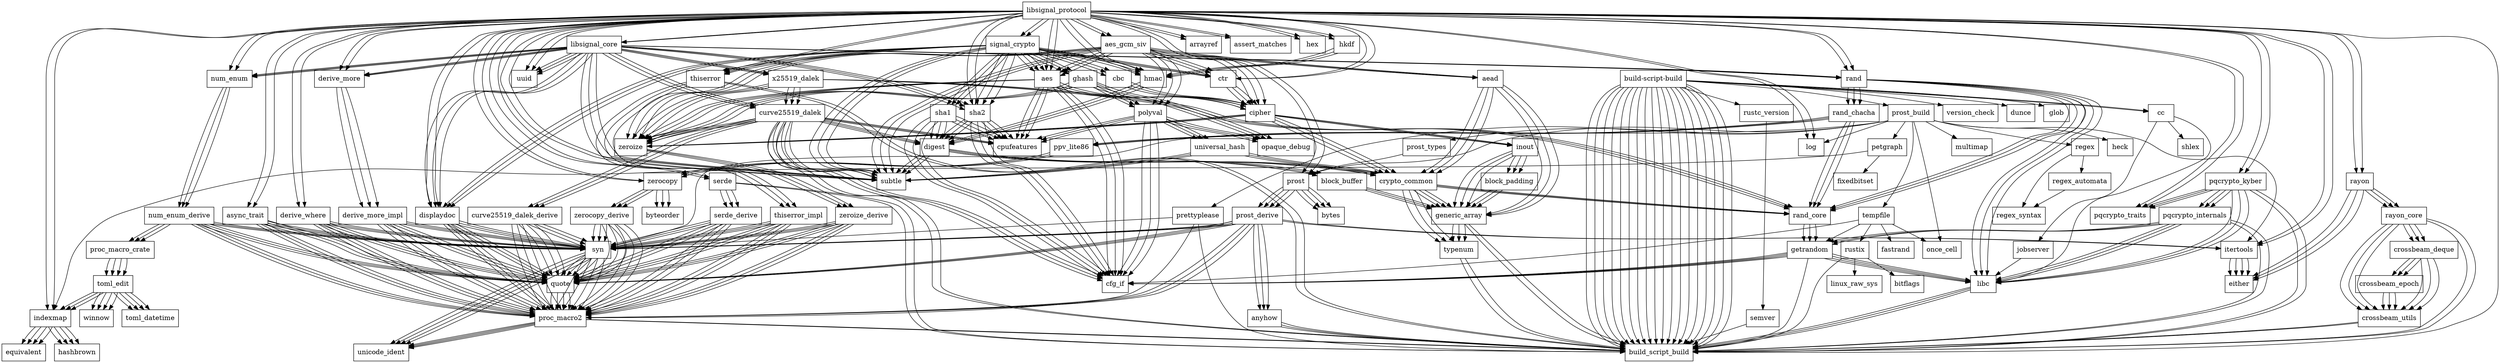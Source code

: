 digraph dependencies {
  node [shape=box];
  "aead" -> "crypto_common";
  "aead" -> "generic_array";
  "aead" -> "crypto_common";
  "aead" -> "crypto_common";
  "aead" -> "generic_array";
  "aead" -> "generic_array";
  "aes" -> "cfg_if";
  "aes" -> "cipher";
  "aes" -> "cpufeatures";
  "aes" -> "zeroize";
  "aes" -> "cfg_if";
  "aes" -> "cfg_if";
  "aes" -> "cipher";
  "aes" -> "cipher";
  "aes" -> "cpufeatures";
  "aes" -> "cpufeatures";
  "aes" -> "zeroize";
  "aes" -> "zeroize";
  "aes_gcm_siv" -> "aead";
  "aes_gcm_siv" -> "aes";
  "aes_gcm_siv" -> "cipher";
  "aes_gcm_siv" -> "ctr";
  "aes_gcm_siv" -> "polyval";
  "aes_gcm_siv" -> "subtle";
  "aes_gcm_siv" -> "zeroize";
  "aes_gcm_siv" -> "aead";
  "aes_gcm_siv" -> "aead";
  "aes_gcm_siv" -> "aes";
  "aes_gcm_siv" -> "aes";
  "aes_gcm_siv" -> "cipher";
  "aes_gcm_siv" -> "cipher";
  "aes_gcm_siv" -> "ctr";
  "aes_gcm_siv" -> "ctr";
  "aes_gcm_siv" -> "polyval";
  "aes_gcm_siv" -> "polyval";
  "aes_gcm_siv" -> "subtle";
  "aes_gcm_siv" -> "subtle";
  "aes_gcm_siv" -> "zeroize";
  "aes_gcm_siv" -> "zeroize";
  "anyhow" -> "build_script_build";
  "anyhow" -> "build_script_build";
  "anyhow" -> "build_script_build";
  "build-script-build" -> "build_script_build";
  "async_trait" -> "proc_macro2";
  "async_trait" -> "quote";
  "async_trait" -> "syn";
  "async_trait" -> "proc_macro2";
  "async_trait" -> "proc_macro2";
  "async_trait" -> "quote";
  "async_trait" -> "quote";
  "async_trait" -> "syn";
  "async_trait" -> "syn";
  "block_buffer" -> "generic_array";
  "block_buffer" -> "generic_array";
  "block_buffer" -> "generic_array";
  "block_padding" -> "generic_array";
  "block_padding" -> "generic_array";
  "block_padding" -> "generic_array";
  "cbc" -> "cipher";
  "cbc" -> "cipher";
  "cbc" -> "cipher";
  "cc" -> "jobserver";
  "cc" -> "libc";
  "cc" -> "shlex";
  "cipher" -> "crypto_common";
  "cipher" -> "inout";
  "cipher" -> "zeroize";
  "cipher" -> "crypto_common";
  "cipher" -> "crypto_common";
  "cipher" -> "inout";
  "cipher" -> "inout";
  "cipher" -> "zeroize";
  "cipher" -> "zeroize";
  "crossbeam_deque" -> "crossbeam_epoch";
  "crossbeam_deque" -> "crossbeam_utils";
  "crossbeam_deque" -> "crossbeam_epoch";
  "crossbeam_deque" -> "crossbeam_epoch";
  "crossbeam_deque" -> "crossbeam_utils";
  "crossbeam_deque" -> "crossbeam_utils";
  "crossbeam_epoch" -> "crossbeam_utils";
  "crossbeam_epoch" -> "crossbeam_utils";
  "crossbeam_epoch" -> "crossbeam_utils";
  "crossbeam_utils" -> "build_script_build";
  "crossbeam_utils" -> "build_script_build";
  "build-script-build" -> "build_script_build";
  "crypto_common" -> "generic_array";
  "crypto_common" -> "rand_core";
  "crypto_common" -> "typenum";
  "crypto_common" -> "generic_array";
  "crypto_common" -> "generic_array";
  "crypto_common" -> "rand_core";
  "crypto_common" -> "rand_core";
  "crypto_common" -> "typenum";
  "crypto_common" -> "typenum";
  "ctr" -> "cipher";
  "ctr" -> "cipher";
  "ctr" -> "cipher";
  "curve25519_dalek" -> "cfg_if";
  "curve25519_dalek" -> "cpufeatures";
  "curve25519_dalek" -> "build_script_build";
  "curve25519_dalek" -> "curve25519_dalek_derive";
  "curve25519_dalek" -> "digest";
  "curve25519_dalek" -> "subtle";
  "curve25519_dalek" -> "zeroize";
  "curve25519_dalek" -> "cfg_if";
  "curve25519_dalek" -> "cfg_if";
  "curve25519_dalek" -> "cpufeatures";
  "curve25519_dalek" -> "cpufeatures";
  "curve25519_dalek" -> "build_script_build";
  "curve25519_dalek" -> "curve25519_dalek_derive";
  "curve25519_dalek" -> "curve25519_dalek_derive";
  "curve25519_dalek" -> "digest";
  "curve25519_dalek" -> "digest";
  "curve25519_dalek" -> "subtle";
  "curve25519_dalek" -> "subtle";
  "curve25519_dalek" -> "zeroize";
  "curve25519_dalek" -> "zeroize";
  "build-script-build" -> "rustc_version";
  "build-script-build" -> "build_script_build";
  "curve25519_dalek_derive" -> "proc_macro2";
  "curve25519_dalek_derive" -> "quote";
  "curve25519_dalek_derive" -> "syn";
  "curve25519_dalek_derive" -> "proc_macro2";
  "curve25519_dalek_derive" -> "proc_macro2";
  "curve25519_dalek_derive" -> "quote";
  "curve25519_dalek_derive" -> "quote";
  "curve25519_dalek_derive" -> "syn";
  "curve25519_dalek_derive" -> "syn";
  "derive_where" -> "proc_macro2";
  "derive_where" -> "quote";
  "derive_where" -> "syn";
  "derive_where" -> "proc_macro2";
  "derive_where" -> "proc_macro2";
  "derive_where" -> "quote";
  "derive_where" -> "quote";
  "derive_where" -> "syn";
  "derive_where" -> "syn";
  "derive_more" -> "derive_more_impl";
  "derive_more" -> "derive_more_impl";
  "derive_more" -> "derive_more_impl";
  "derive_more_impl" -> "proc_macro2";
  "derive_more_impl" -> "quote";
  "derive_more_impl" -> "syn";
  "derive_more_impl" -> "proc_macro2";
  "derive_more_impl" -> "proc_macro2";
  "derive_more_impl" -> "quote";
  "derive_more_impl" -> "quote";
  "derive_more_impl" -> "syn";
  "derive_more_impl" -> "syn";
  "digest" -> "block_buffer";
  "digest" -> "crypto_common";
  "digest" -> "subtle";
  "digest" -> "block_buffer";
  "digest" -> "block_buffer";
  "digest" -> "crypto_common";
  "digest" -> "crypto_common";
  "digest" -> "subtle";
  "digest" -> "subtle";
  "displaydoc" -> "proc_macro2";
  "displaydoc" -> "quote";
  "displaydoc" -> "syn";
  "displaydoc" -> "proc_macro2";
  "displaydoc" -> "proc_macro2";
  "displaydoc" -> "quote";
  "displaydoc" -> "quote";
  "displaydoc" -> "syn";
  "displaydoc" -> "syn";
  "generic_array" -> "build_script_build";
  "generic_array" -> "typenum";
  "generic_array" -> "build_script_build";
  "generic_array" -> "typenum";
  "generic_array" -> "typenum";
  "build-script-build" -> "version_check";
  "build-script-build" -> "build_script_build";
  "getrandom" -> "cfg_if";
  "getrandom" -> "libc";
  "getrandom" -> "cfg_if";
  "getrandom" -> "cfg_if";
  "getrandom" -> "libc";
  "getrandom" -> "libc";
  "getrandom" -> "cfg_if";
  "getrandom" -> "build_script_build";
  "getrandom" -> "libc";
  "build-script-build" -> "build_script_build";
  "ghash" -> "opaque_debug";
  "ghash" -> "polyval";
  "ghash" -> "zeroize";
  "ghash" -> "opaque_debug";
  "ghash" -> "opaque_debug";
  "ghash" -> "polyval";
  "ghash" -> "polyval";
  "ghash" -> "zeroize";
  "ghash" -> "zeroize";
  "hkdf" -> "hmac";
  "hkdf" -> "hmac";
  "hkdf" -> "hmac";
  "hmac" -> "digest";
  "hmac" -> "digest";
  "hmac" -> "digest";
  "indexmap" -> "equivalent";
  "indexmap" -> "hashbrown";
  "indexmap" -> "equivalent";
  "indexmap" -> "hashbrown";
  "indexmap" -> "equivalent";
  "indexmap" -> "equivalent";
  "indexmap" -> "hashbrown";
  "indexmap" -> "hashbrown";
  "inout" -> "block_padding";
  "inout" -> "generic_array";
  "inout" -> "block_padding";
  "inout" -> "block_padding";
  "inout" -> "generic_array";
  "inout" -> "generic_array";
  "itertools" -> "either";
  "itertools" -> "either";
  "itertools" -> "either";
  "itertools" -> "either";
  "jobserver" -> "libc";
  "libc" -> "build_script_build";
  "libc" -> "build_script_build";
  "libc" -> "build_script_build";
  "build-script-build" -> "build_script_build";
  "libsignal_core" -> "curve25519_dalek";
  "libsignal_core" -> "derive_more";
  "libsignal_core" -> "displaydoc";
  "libsignal_core" -> "num_enum";
  "libsignal_core" -> "rand";
  "libsignal_core" -> "sha2";
  "libsignal_core" -> "subtle";
  "libsignal_core" -> "uuid";
  "libsignal_core" -> "x25519_dalek";
  "libsignal_core" -> "curve25519_dalek";
  "libsignal_core" -> "curve25519_dalek";
  "libsignal_core" -> "derive_more";
  "libsignal_core" -> "derive_more";
  "libsignal_core" -> "displaydoc";
  "libsignal_core" -> "displaydoc";
  "libsignal_core" -> "num_enum";
  "libsignal_core" -> "num_enum";
  "libsignal_core" -> "rand";
  "libsignal_core" -> "rand";
  "libsignal_core" -> "sha2";
  "libsignal_core" -> "sha2";
  "libsignal_core" -> "subtle";
  "libsignal_core" -> "subtle";
  "libsignal_core" -> "uuid";
  "libsignal_core" -> "uuid";
  "libsignal_core" -> "x25519_dalek";
  "libsignal_core" -> "x25519_dalek";
  "libsignal_protocol" -> "aes";
  "libsignal_protocol" -> "aes";
  "libsignal_protocol" -> "aes_gcm_siv";
  "libsignal_protocol" -> "aes_gcm_siv";
  "libsignal_protocol" -> "arrayref";
  "libsignal_protocol" -> "arrayref";
  "libsignal_protocol" -> "assert_matches";
  "libsignal_protocol" -> "assert_matches";
  "libsignal_protocol" -> "async_trait";
  "libsignal_protocol" -> "async_trait";
  "libsignal_protocol" -> "ctr";
  "libsignal_protocol" -> "ctr";
  "libsignal_protocol" -> "derive_where";
  "libsignal_protocol" -> "derive_where";
  "libsignal_protocol" -> "derive_more";
  "libsignal_protocol" -> "derive_more";
  "libsignal_protocol" -> "displaydoc";
  "libsignal_protocol" -> "displaydoc";
  "libsignal_protocol" -> "hex";
  "libsignal_protocol" -> "hex";
  "libsignal_protocol" -> "hkdf";
  "libsignal_protocol" -> "hkdf";
  "libsignal_protocol" -> "hmac";
  "libsignal_protocol" -> "hmac";
  "libsignal_protocol" -> "indexmap";
  "libsignal_protocol" -> "indexmap";
  "libsignal_protocol" -> "itertools";
  "libsignal_protocol" -> "itertools";
  "libsignal_protocol" -> "libsignal_core";
  "libsignal_protocol" -> "libsignal_core";
  "libsignal_protocol" -> "build_script_build";
  "libsignal_protocol" -> "log";
  "libsignal_protocol" -> "log";
  "libsignal_protocol" -> "num_enum";
  "libsignal_protocol" -> "num_enum";
  "libsignal_protocol" -> "pqcrypto_kyber";
  "libsignal_protocol" -> "pqcrypto_kyber";
  "libsignal_protocol" -> "pqcrypto_traits";
  "libsignal_protocol" -> "pqcrypto_traits";
  "libsignal_protocol" -> "prost";
  "libsignal_protocol" -> "prost";
  "libsignal_protocol" -> "rand";
  "libsignal_protocol" -> "rand";
  "libsignal_protocol" -> "rayon";
  "libsignal_protocol" -> "rayon";
  "libsignal_protocol" -> "serde";
  "libsignal_protocol" -> "serde";
  "libsignal_protocol" -> "sha2";
  "libsignal_protocol" -> "sha2";
  "libsignal_protocol" -> "signal_crypto";
  "libsignal_protocol" -> "signal_crypto";
  "libsignal_protocol" -> "subtle";
  "libsignal_protocol" -> "subtle";
  "libsignal_protocol" -> "thiserror";
  "libsignal_protocol" -> "thiserror";
  "libsignal_protocol" -> "uuid";
  "libsignal_protocol" -> "uuid";
  "libsignal_protocol" -> "zerocopy";
  "libsignal_protocol" -> "zerocopy";
  "build-script-build" -> "prost_build";
  "build-script-build" -> "build_script_build";
  "num_enum" -> "num_enum_derive";
  "num_enum" -> "num_enum_derive";
  "num_enum" -> "num_enum_derive";
  "num_enum_derive" -> "proc_macro_crate";
  "num_enum_derive" -> "proc_macro2";
  "num_enum_derive" -> "quote";
  "num_enum_derive" -> "syn";
  "num_enum_derive" -> "proc_macro_crate";
  "num_enum_derive" -> "proc_macro_crate";
  "num_enum_derive" -> "proc_macro2";
  "num_enum_derive" -> "proc_macro2";
  "num_enum_derive" -> "quote";
  "num_enum_derive" -> "quote";
  "num_enum_derive" -> "syn";
  "num_enum_derive" -> "syn";
  "petgraph" -> "fixedbitset";
  "petgraph" -> "indexmap";
  "polyval" -> "cfg_if";
  "polyval" -> "cpufeatures";
  "polyval" -> "opaque_debug";
  "polyval" -> "universal_hash";
  "polyval" -> "cfg_if";
  "polyval" -> "cfg_if";
  "polyval" -> "cpufeatures";
  "polyval" -> "cpufeatures";
  "polyval" -> "opaque_debug";
  "polyval" -> "opaque_debug";
  "polyval" -> "universal_hash";
  "polyval" -> "universal_hash";
  "ppv_lite86" -> "zerocopy";
  "ppv_lite86" -> "zerocopy";
  "ppv_lite86" -> "zerocopy";
  "pqcrypto_internals" -> "getrandom";
  "pqcrypto_internals" -> "libc";
  "pqcrypto_internals" -> "build_script_build";
  "pqcrypto_internals" -> "getrandom";
  "pqcrypto_internals" -> "getrandom";
  "pqcrypto_internals" -> "libc";
  "pqcrypto_internals" -> "libc";
  "pqcrypto_internals" -> "build_script_build";
  "build-script-build" -> "cc";
  "build-script-build" -> "dunce";
  "build-script-build" -> "build_script_build";
  "pqcrypto_kyber" -> "libc";
  "pqcrypto_kyber" -> "pqcrypto_internals";
  "pqcrypto_kyber" -> "build_script_build";
  "pqcrypto_kyber" -> "pqcrypto_traits";
  "pqcrypto_kyber" -> "libc";
  "pqcrypto_kyber" -> "libc";
  "pqcrypto_kyber" -> "pqcrypto_internals";
  "pqcrypto_kyber" -> "pqcrypto_internals";
  "pqcrypto_kyber" -> "build_script_build";
  "pqcrypto_kyber" -> "pqcrypto_traits";
  "pqcrypto_kyber" -> "pqcrypto_traits";
  "build-script-build" -> "cc";
  "build-script-build" -> "glob";
  "build-script-build" -> "build_script_build";
  "build-script-build" -> "build_script_build";
  "prettyplease" -> "build_script_build";
  "prettyplease" -> "proc_macro2";
  "prettyplease" -> "syn";
  "build-script-build" -> "build_script_build";
  "proc_macro_crate" -> "toml_edit";
  "proc_macro_crate" -> "toml_edit";
  "proc_macro_crate" -> "toml_edit";
  "proc_macro_crate" -> "toml_edit";
  "proc_macro2" -> "build_script_build";
  "proc_macro2" -> "unicode_ident";
  "proc_macro2" -> "build_script_build";
  "proc_macro2" -> "unicode_ident";
  "proc_macro2" -> "build_script_build";
  "proc_macro2" -> "unicode_ident";
  "proc_macro2" -> "unicode_ident";
  "build-script-build" -> "build_script_build";
  "prost" -> "bytes";
  "prost" -> "prost_derive";
  "prost" -> "bytes";
  "prost" -> "prost_derive";
  "prost" -> "bytes";
  "prost" -> "bytes";
  "prost" -> "prost_derive";
  "prost" -> "prost_derive";
  "prost_build" -> "heck";
  "prost_build" -> "itertools";
  "prost_build" -> "log";
  "prost_build" -> "multimap";
  "prost_build" -> "once_cell";
  "prost_build" -> "petgraph";
  "prost_build" -> "prettyplease";
  "prost_build" -> "prost";
  "prost_build" -> "prost_types";
  "prost_build" -> "regex";
  "prost_build" -> "syn";
  "prost_build" -> "tempfile";
  "prost_derive" -> "anyhow";
  "prost_derive" -> "itertools";
  "prost_derive" -> "proc_macro2";
  "prost_derive" -> "quote";
  "prost_derive" -> "syn";
  "prost_derive" -> "anyhow";
  "prost_derive" -> "anyhow";
  "prost_derive" -> "itertools";
  "prost_derive" -> "proc_macro2";
  "prost_derive" -> "proc_macro2";
  "prost_derive" -> "quote";
  "prost_derive" -> "quote";
  "prost_derive" -> "syn";
  "prost_derive" -> "syn";
  "prost_types" -> "prost";
  "quote" -> "proc_macro2";
  "quote" -> "proc_macro2";
  "quote" -> "proc_macro2";
  "quote" -> "proc_macro2";
  "rand" -> "libc";
  "rand" -> "rand_chacha";
  "rand" -> "rand_core";
  "rand" -> "libc";
  "rand" -> "libc";
  "rand" -> "rand_chacha";
  "rand" -> "rand_chacha";
  "rand" -> "rand_core";
  "rand" -> "rand_core";
  "rand_chacha" -> "ppv_lite86";
  "rand_chacha" -> "rand_core";
  "rand_chacha" -> "ppv_lite86";
  "rand_chacha" -> "ppv_lite86";
  "rand_chacha" -> "rand_core";
  "rand_chacha" -> "rand_core";
  "rand_core" -> "getrandom";
  "rand_core" -> "getrandom";
  "rand_core" -> "getrandom";
  "rayon" -> "either";
  "rayon" -> "rayon_core";
  "rayon" -> "either";
  "rayon" -> "either";
  "rayon" -> "rayon_core";
  "rayon" -> "rayon_core";
  "rayon_core" -> "crossbeam_deque";
  "rayon_core" -> "crossbeam_utils";
  "rayon_core" -> "build_script_build";
  "rayon_core" -> "crossbeam_deque";
  "rayon_core" -> "crossbeam_deque";
  "rayon_core" -> "crossbeam_utils";
  "rayon_core" -> "crossbeam_utils";
  "rayon_core" -> "build_script_build";
  "build-script-build" -> "build_script_build";
  "regex" -> "regex_automata";
  "regex" -> "regex_syntax";
  "regex_automata" -> "regex_syntax";
  "rustc_version" -> "semver";
  "rustix" -> "bitflags";
  "rustix" -> "linux_raw_sys";
  "rustix" -> "build_script_build";
  "build-script-build" -> "build_script_build";
  "semver" -> "build_script_build";
  "build-script-build" -> "build_script_build";
  "serde" -> "build_script_build";
  "serde" -> "serde_derive";
  "serde" -> "build_script_build";
  "serde" -> "serde_derive";
  "serde" -> "serde_derive";
  "build-script-build" -> "build_script_build";
  "serde_derive" -> "proc_macro2";
  "serde_derive" -> "quote";
  "serde_derive" -> "syn";
  "serde_derive" -> "proc_macro2";
  "serde_derive" -> "proc_macro2";
  "serde_derive" -> "quote";
  "serde_derive" -> "quote";
  "serde_derive" -> "syn";
  "serde_derive" -> "syn";
  "sha1" -> "cfg_if";
  "sha1" -> "cpufeatures";
  "sha1" -> "digest";
  "sha1" -> "cfg_if";
  "sha1" -> "cfg_if";
  "sha1" -> "cpufeatures";
  "sha1" -> "cpufeatures";
  "sha1" -> "digest";
  "sha1" -> "digest";
  "sha2" -> "cfg_if";
  "sha2" -> "cpufeatures";
  "sha2" -> "digest";
  "sha2" -> "cfg_if";
  "sha2" -> "cfg_if";
  "sha2" -> "cpufeatures";
  "sha2" -> "cpufeatures";
  "sha2" -> "digest";
  "sha2" -> "digest";
  "signal_crypto" -> "aes";
  "signal_crypto" -> "cbc";
  "signal_crypto" -> "ctr";
  "signal_crypto" -> "displaydoc";
  "signal_crypto" -> "ghash";
  "signal_crypto" -> "hmac";
  "signal_crypto" -> "sha1";
  "signal_crypto" -> "sha2";
  "signal_crypto" -> "subtle";
  "signal_crypto" -> "thiserror";
  "signal_crypto" -> "aes";
  "signal_crypto" -> "aes";
  "signal_crypto" -> "cbc";
  "signal_crypto" -> "cbc";
  "signal_crypto" -> "ctr";
  "signal_crypto" -> "ctr";
  "signal_crypto" -> "displaydoc";
  "signal_crypto" -> "displaydoc";
  "signal_crypto" -> "ghash";
  "signal_crypto" -> "ghash";
  "signal_crypto" -> "hmac";
  "signal_crypto" -> "hmac";
  "signal_crypto" -> "sha1";
  "signal_crypto" -> "sha1";
  "signal_crypto" -> "sha2";
  "signal_crypto" -> "sha2";
  "signal_crypto" -> "subtle";
  "signal_crypto" -> "subtle";
  "signal_crypto" -> "thiserror";
  "signal_crypto" -> "thiserror";
  "syn" -> "proc_macro2";
  "syn" -> "quote";
  "syn" -> "unicode_ident";
  "syn" -> "proc_macro2";
  "syn" -> "quote";
  "syn" -> "unicode_ident";
  "syn" -> "proc_macro2";
  "syn" -> "proc_macro2";
  "syn" -> "quote";
  "syn" -> "quote";
  "syn" -> "unicode_ident";
  "syn" -> "unicode_ident";
  "tempfile" -> "cfg_if";
  "tempfile" -> "fastrand";
  "tempfile" -> "getrandom";
  "tempfile" -> "once_cell";
  "tempfile" -> "rustix";
  "thiserror" -> "build_script_build";
  "thiserror" -> "thiserror_impl";
  "thiserror" -> "build_script_build";
  "thiserror" -> "thiserror_impl";
  "thiserror" -> "thiserror_impl";
  "build-script-build" -> "build_script_build";
  "thiserror_impl" -> "proc_macro2";
  "thiserror_impl" -> "quote";
  "thiserror_impl" -> "syn";
  "thiserror_impl" -> "proc_macro2";
  "thiserror_impl" -> "proc_macro2";
  "thiserror_impl" -> "quote";
  "thiserror_impl" -> "quote";
  "thiserror_impl" -> "syn";
  "thiserror_impl" -> "syn";
  "toml_edit" -> "indexmap";
  "toml_edit" -> "toml_datetime";
  "toml_edit" -> "winnow";
  "toml_edit" -> "indexmap";
  "toml_edit" -> "toml_datetime";
  "toml_edit" -> "winnow";
  "toml_edit" -> "indexmap";
  "toml_edit" -> "toml_datetime";
  "toml_edit" -> "toml_datetime";
  "toml_edit" -> "winnow";
  "toml_edit" -> "winnow";
  "typenum" -> "build_script_build";
  "typenum" -> "build_script_build";
  "build-script-build" -> "build_script_build";
  "universal_hash" -> "crypto_common";
  "universal_hash" -> "subtle";
  "universal_hash" -> "crypto_common";
  "universal_hash" -> "crypto_common";
  "universal_hash" -> "subtle";
  "universal_hash" -> "subtle";
  "x25519_dalek" -> "curve25519_dalek";
  "x25519_dalek" -> "rand_core";
  "x25519_dalek" -> "zeroize";
  "x25519_dalek" -> "curve25519_dalek";
  "x25519_dalek" -> "curve25519_dalek";
  "x25519_dalek" -> "rand_core";
  "x25519_dalek" -> "rand_core";
  "x25519_dalek" -> "zeroize";
  "x25519_dalek" -> "zeroize";
  "zerocopy" -> "byteorder";
  "zerocopy" -> "zerocopy_derive";
  "zerocopy" -> "byteorder";
  "zerocopy" -> "byteorder";
  "zerocopy" -> "zerocopy_derive";
  "zerocopy" -> "zerocopy_derive";
  "zerocopy_derive" -> "proc_macro2";
  "zerocopy_derive" -> "quote";
  "zerocopy_derive" -> "syn";
  "zerocopy_derive" -> "proc_macro2";
  "zerocopy_derive" -> "proc_macro2";
  "zerocopy_derive" -> "quote";
  "zerocopy_derive" -> "quote";
  "zerocopy_derive" -> "syn";
  "zerocopy_derive" -> "syn";
  "zeroize" -> "zeroize_derive";
  "zeroize" -> "zeroize_derive";
  "zeroize" -> "zeroize_derive";
  "zeroize_derive" -> "proc_macro2";
  "zeroize_derive" -> "quote";
  "zeroize_derive" -> "syn";
  "zeroize_derive" -> "proc_macro2";
  "zeroize_derive" -> "proc_macro2";
  "zeroize_derive" -> "quote";
  "zeroize_derive" -> "quote";
  "zeroize_derive" -> "syn";
  "zeroize_derive" -> "syn";
}

